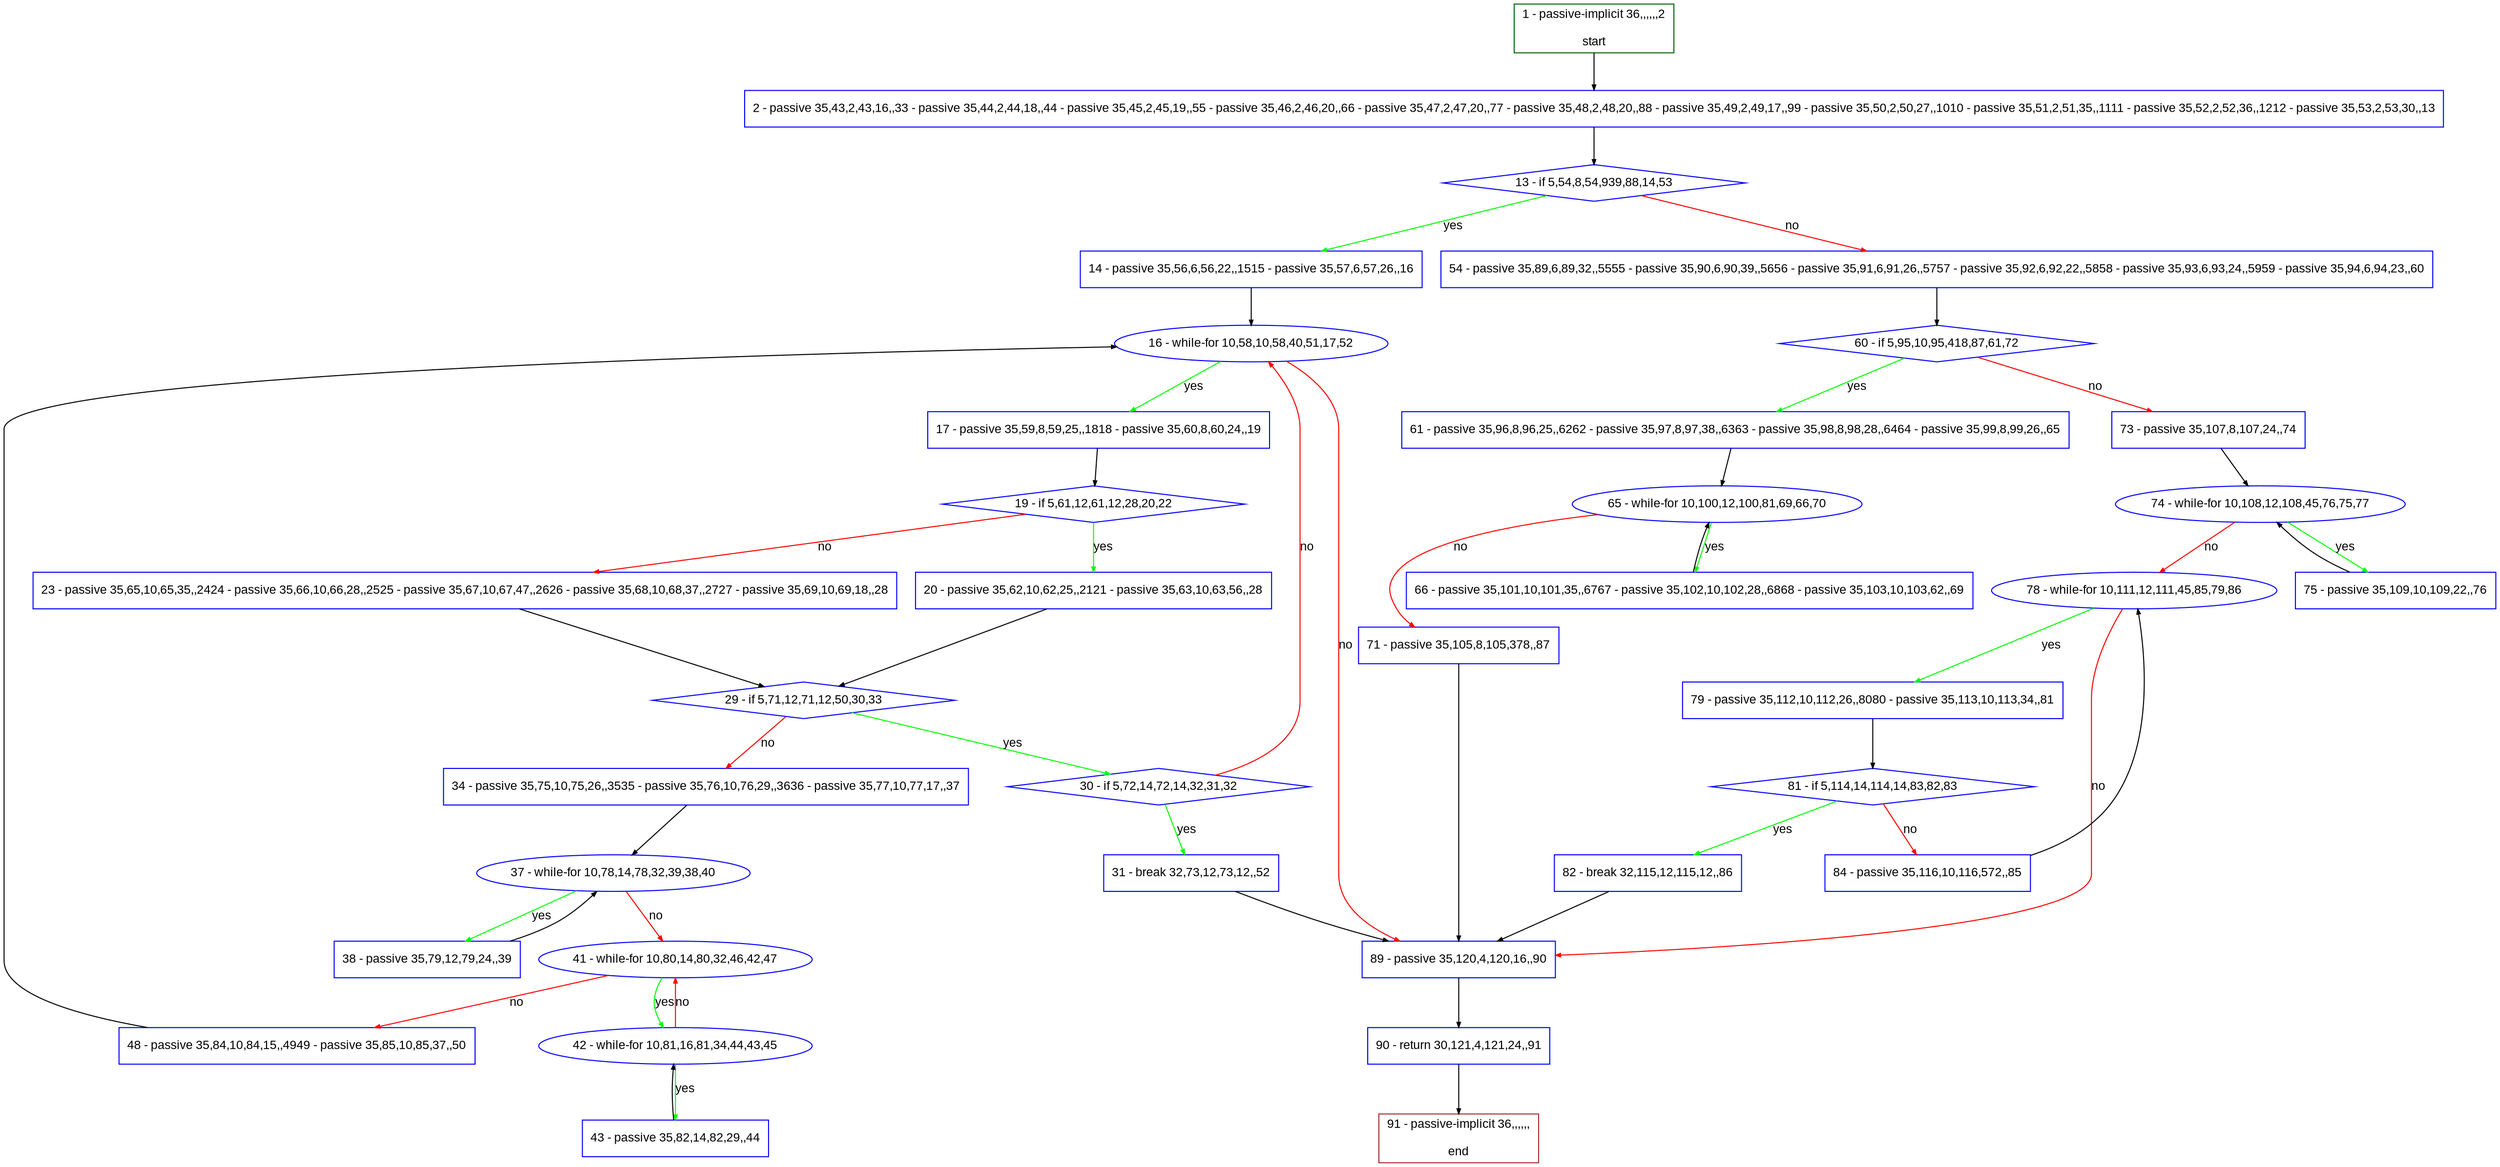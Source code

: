 digraph "" {
  graph [pack="true", label="", fontsize="12", packmode="clust", fontname="Arial", fillcolor="#FFFFCC", bgcolor="white", style="rounded,filled", compound="true"];
  node [node_initialized="no", label="", color="grey", fontsize="12", fillcolor="white", fontname="Arial", style="filled", shape="rectangle", compound="true", fixedsize="false"];
  edge [fontcolor="black", arrowhead="normal", arrowtail="none", arrowsize="0.5", ltail="", label="", color="black", fontsize="12", lhead="", fontname="Arial", dir="forward", compound="true"];
  __N1 [label="2 - passive 35,43,2,43,16,,33 - passive 35,44,2,44,18,,44 - passive 35,45,2,45,19,,55 - passive 35,46,2,46,20,,66 - passive 35,47,2,47,20,,77 - passive 35,48,2,48,20,,88 - passive 35,49,2,49,17,,99 - passive 35,50,2,50,27,,1010 - passive 35,51,2,51,35,,1111 - passive 35,52,2,52,36,,1212 - passive 35,53,2,53,30,,13", color="#0000ff", fillcolor="#ffffff", style="filled", shape="box"];
  __N2 [label="1 - passive-implicit 36,,,,,,2\n\nstart", color="#006400", fillcolor="#ffffff", style="filled", shape="box"];
  __N3 [label="13 - if 5,54,8,54,939,88,14,53", color="#0000ff", fillcolor="#ffffff", style="filled", shape="diamond"];
  __N4 [label="14 - passive 35,56,6,56,22,,1515 - passive 35,57,6,57,26,,16", color="#0000ff", fillcolor="#ffffff", style="filled", shape="box"];
  __N5 [label="54 - passive 35,89,6,89,32,,5555 - passive 35,90,6,90,39,,5656 - passive 35,91,6,91,26,,5757 - passive 35,92,6,92,22,,5858 - passive 35,93,6,93,24,,5959 - passive 35,94,6,94,23,,60", color="#0000ff", fillcolor="#ffffff", style="filled", shape="box"];
  __N6 [label="16 - while-for 10,58,10,58,40,51,17,52", color="#0000ff", fillcolor="#ffffff", style="filled", shape="oval"];
  __N7 [label="17 - passive 35,59,8,59,25,,1818 - passive 35,60,8,60,24,,19", color="#0000ff", fillcolor="#ffffff", style="filled", shape="box"];
  __N8 [label="89 - passive 35,120,4,120,16,,90", color="#0000ff", fillcolor="#ffffff", style="filled", shape="box"];
  __N9 [label="19 - if 5,61,12,61,12,28,20,22", color="#0000ff", fillcolor="#ffffff", style="filled", shape="diamond"];
  __N10 [label="20 - passive 35,62,10,62,25,,2121 - passive 35,63,10,63,56,,28", color="#0000ff", fillcolor="#ffffff", style="filled", shape="box"];
  __N11 [label="23 - passive 35,65,10,65,35,,2424 - passive 35,66,10,66,28,,2525 - passive 35,67,10,67,47,,2626 - passive 35,68,10,68,37,,2727 - passive 35,69,10,69,18,,28", color="#0000ff", fillcolor="#ffffff", style="filled", shape="box"];
  __N12 [label="29 - if 5,71,12,71,12,50,30,33", color="#0000ff", fillcolor="#ffffff", style="filled", shape="diamond"];
  __N13 [label="30 - if 5,72,14,72,14,32,31,32", color="#0000ff", fillcolor="#ffffff", style="filled", shape="diamond"];
  __N14 [label="34 - passive 35,75,10,75,26,,3535 - passive 35,76,10,76,29,,3636 - passive 35,77,10,77,17,,37", color="#0000ff", fillcolor="#ffffff", style="filled", shape="box"];
  __N15 [label="31 - break 32,73,12,73,12,,52", color="#0000ff", fillcolor="#ffffff", style="filled", shape="box"];
  __N16 [label="37 - while-for 10,78,14,78,32,39,38,40", color="#0000ff", fillcolor="#ffffff", style="filled", shape="oval"];
  __N17 [label="38 - passive 35,79,12,79,24,,39", color="#0000ff", fillcolor="#ffffff", style="filled", shape="box"];
  __N18 [label="41 - while-for 10,80,14,80,32,46,42,47", color="#0000ff", fillcolor="#ffffff", style="filled", shape="oval"];
  __N19 [label="42 - while-for 10,81,16,81,34,44,43,45", color="#0000ff", fillcolor="#ffffff", style="filled", shape="oval"];
  __N20 [label="48 - passive 35,84,10,84,15,,4949 - passive 35,85,10,85,37,,50", color="#0000ff", fillcolor="#ffffff", style="filled", shape="box"];
  __N21 [label="43 - passive 35,82,14,82,29,,44", color="#0000ff", fillcolor="#ffffff", style="filled", shape="box"];
  __N22 [label="60 - if 5,95,10,95,418,87,61,72", color="#0000ff", fillcolor="#ffffff", style="filled", shape="diamond"];
  __N23 [label="61 - passive 35,96,8,96,25,,6262 - passive 35,97,8,97,38,,6363 - passive 35,98,8,98,28,,6464 - passive 35,99,8,99,26,,65", color="#0000ff", fillcolor="#ffffff", style="filled", shape="box"];
  __N24 [label="73 - passive 35,107,8,107,24,,74", color="#0000ff", fillcolor="#ffffff", style="filled", shape="box"];
  __N25 [label="65 - while-for 10,100,12,100,81,69,66,70", color="#0000ff", fillcolor="#ffffff", style="filled", shape="oval"];
  __N26 [label="66 - passive 35,101,10,101,35,,6767 - passive 35,102,10,102,28,,6868 - passive 35,103,10,103,62,,69", color="#0000ff", fillcolor="#ffffff", style="filled", shape="box"];
  __N27 [label="71 - passive 35,105,8,105,378,,87", color="#0000ff", fillcolor="#ffffff", style="filled", shape="box"];
  __N28 [label="74 - while-for 10,108,12,108,45,76,75,77", color="#0000ff", fillcolor="#ffffff", style="filled", shape="oval"];
  __N29 [label="75 - passive 35,109,10,109,22,,76", color="#0000ff", fillcolor="#ffffff", style="filled", shape="box"];
  __N30 [label="78 - while-for 10,111,12,111,45,85,79,86", color="#0000ff", fillcolor="#ffffff", style="filled", shape="oval"];
  __N31 [label="79 - passive 35,112,10,112,26,,8080 - passive 35,113,10,113,34,,81", color="#0000ff", fillcolor="#ffffff", style="filled", shape="box"];
  __N32 [label="81 - if 5,114,14,114,14,83,82,83", color="#0000ff", fillcolor="#ffffff", style="filled", shape="diamond"];
  __N33 [label="82 - break 32,115,12,115,12,,86", color="#0000ff", fillcolor="#ffffff", style="filled", shape="box"];
  __N34 [label="84 - passive 35,116,10,116,572,,85", color="#0000ff", fillcolor="#ffffff", style="filled", shape="box"];
  __N35 [label="90 - return 30,121,4,121,24,,91", color="#0000ff", fillcolor="#ffffff", style="filled", shape="box"];
  __N36 [label="91 - passive-implicit 36,,,,,,\n\nend", color="#a52a2a", fillcolor="#ffffff", style="filled", shape="box"];
  __N2 -> __N1 [arrowhead="normal", arrowtail="none", color="#000000", label="", dir="forward"];
  __N1 -> __N3 [arrowhead="normal", arrowtail="none", color="#000000", label="", dir="forward"];
  __N3 -> __N4 [arrowhead="normal", arrowtail="none", color="#00ff00", label="yes", dir="forward"];
  __N3 -> __N5 [arrowhead="normal", arrowtail="none", color="#ff0000", label="no", dir="forward"];
  __N4 -> __N6 [arrowhead="normal", arrowtail="none", color="#000000", label="", dir="forward"];
  __N6 -> __N7 [arrowhead="normal", arrowtail="none", color="#00ff00", label="yes", dir="forward"];
  __N6 -> __N8 [arrowhead="normal", arrowtail="none", color="#ff0000", label="no", dir="forward"];
  __N7 -> __N9 [arrowhead="normal", arrowtail="none", color="#000000", label="", dir="forward"];
  __N9 -> __N10 [arrowhead="normal", arrowtail="none", color="#00ff00", label="yes", dir="forward"];
  __N9 -> __N11 [arrowhead="normal", arrowtail="none", color="#ff0000", label="no", dir="forward"];
  __N10 -> __N12 [arrowhead="normal", arrowtail="none", color="#000000", label="", dir="forward"];
  __N11 -> __N12 [arrowhead="normal", arrowtail="none", color="#000000", label="", dir="forward"];
  __N12 -> __N13 [arrowhead="normal", arrowtail="none", color="#00ff00", label="yes", dir="forward"];
  __N12 -> __N14 [arrowhead="normal", arrowtail="none", color="#ff0000", label="no", dir="forward"];
  __N13 -> __N6 [arrowhead="normal", arrowtail="none", color="#ff0000", label="no", dir="forward"];
  __N13 -> __N15 [arrowhead="normal", arrowtail="none", color="#00ff00", label="yes", dir="forward"];
  __N15 -> __N8 [arrowhead="normal", arrowtail="none", color="#000000", label="", dir="forward"];
  __N14 -> __N16 [arrowhead="normal", arrowtail="none", color="#000000", label="", dir="forward"];
  __N16 -> __N17 [arrowhead="normal", arrowtail="none", color="#00ff00", label="yes", dir="forward"];
  __N17 -> __N16 [arrowhead="normal", arrowtail="none", color="#000000", label="", dir="forward"];
  __N16 -> __N18 [arrowhead="normal", arrowtail="none", color="#ff0000", label="no", dir="forward"];
  __N18 -> __N19 [arrowhead="normal", arrowtail="none", color="#00ff00", label="yes", dir="forward"];
  __N19 -> __N18 [arrowhead="normal", arrowtail="none", color="#ff0000", label="no", dir="forward"];
  __N18 -> __N20 [arrowhead="normal", arrowtail="none", color="#ff0000", label="no", dir="forward"];
  __N19 -> __N21 [arrowhead="normal", arrowtail="none", color="#00ff00", label="yes", dir="forward"];
  __N21 -> __N19 [arrowhead="normal", arrowtail="none", color="#000000", label="", dir="forward"];
  __N20 -> __N6 [arrowhead="normal", arrowtail="none", color="#000000", label="", dir="forward"];
  __N5 -> __N22 [arrowhead="normal", arrowtail="none", color="#000000", label="", dir="forward"];
  __N22 -> __N23 [arrowhead="normal", arrowtail="none", color="#00ff00", label="yes", dir="forward"];
  __N22 -> __N24 [arrowhead="normal", arrowtail="none", color="#ff0000", label="no", dir="forward"];
  __N23 -> __N25 [arrowhead="normal", arrowtail="none", color="#000000", label="", dir="forward"];
  __N25 -> __N26 [arrowhead="normal", arrowtail="none", color="#00ff00", label="yes", dir="forward"];
  __N26 -> __N25 [arrowhead="normal", arrowtail="none", color="#000000", label="", dir="forward"];
  __N25 -> __N27 [arrowhead="normal", arrowtail="none", color="#ff0000", label="no", dir="forward"];
  __N27 -> __N8 [arrowhead="normal", arrowtail="none", color="#000000", label="", dir="forward"];
  __N24 -> __N28 [arrowhead="normal", arrowtail="none", color="#000000", label="", dir="forward"];
  __N28 -> __N29 [arrowhead="normal", arrowtail="none", color="#00ff00", label="yes", dir="forward"];
  __N29 -> __N28 [arrowhead="normal", arrowtail="none", color="#000000", label="", dir="forward"];
  __N28 -> __N30 [arrowhead="normal", arrowtail="none", color="#ff0000", label="no", dir="forward"];
  __N30 -> __N31 [arrowhead="normal", arrowtail="none", color="#00ff00", label="yes", dir="forward"];
  __N30 -> __N8 [arrowhead="normal", arrowtail="none", color="#ff0000", label="no", dir="forward"];
  __N31 -> __N32 [arrowhead="normal", arrowtail="none", color="#000000", label="", dir="forward"];
  __N32 -> __N33 [arrowhead="normal", arrowtail="none", color="#00ff00", label="yes", dir="forward"];
  __N32 -> __N34 [arrowhead="normal", arrowtail="none", color="#ff0000", label="no", dir="forward"];
  __N33 -> __N8 [arrowhead="normal", arrowtail="none", color="#000000", label="", dir="forward"];
  __N34 -> __N30 [arrowhead="normal", arrowtail="none", color="#000000", label="", dir="forward"];
  __N8 -> __N35 [arrowhead="normal", arrowtail="none", color="#000000", label="", dir="forward"];
  __N35 -> __N36 [arrowhead="normal", arrowtail="none", color="#000000", label="", dir="forward"];
}
